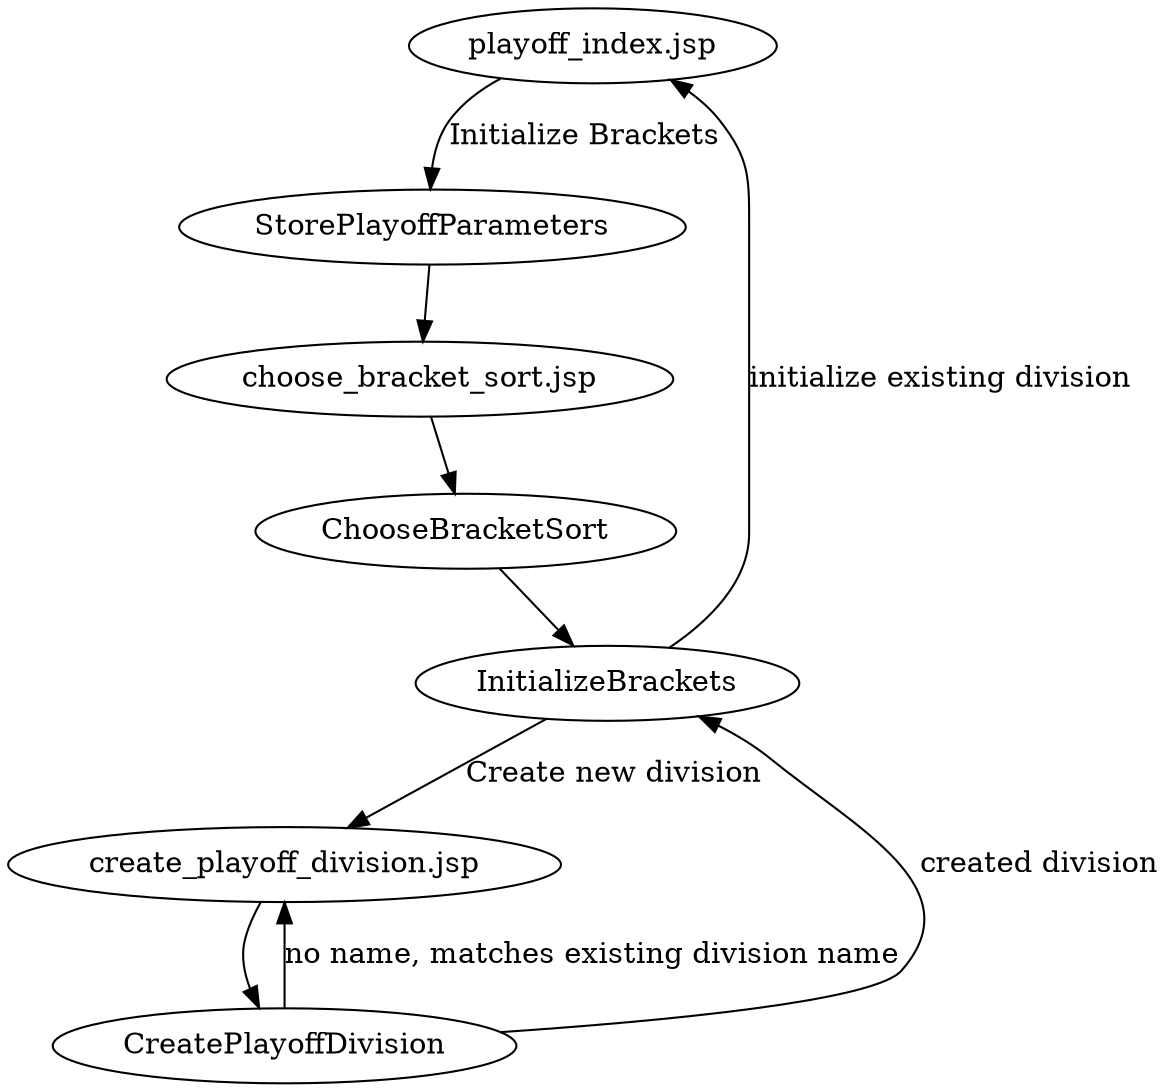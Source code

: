 digraph initialize_playoff_bracket {

"playoff_index.jsp" -> StorePlayoffParameters [label="Initialize Brackets"];

StorePlayoffParameters -> "choose_bracket_sort.jsp";

"choose_bracket_sort.jsp" -> ChooseBracketSort;

ChooseBracketSort -> InitializeBrackets;

InitializeBrackets -> "playoff_index.jsp" [label="initialize existing division"];

InitializeBrackets -> "create_playoff_division.jsp" [label="Create new division"];

"create_playoff_division.jsp" -> CreatePlayoffDivision;

CreatePlayoffDivision -> "create_playoff_division.jsp" [label="no name, matches existing division name"];

CreatePlayoffDivision -> InitializeBrackets [label="created division"];

}
